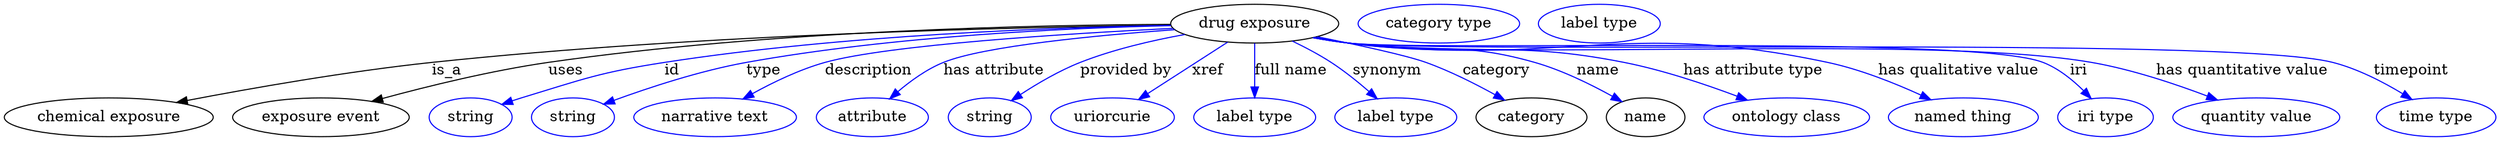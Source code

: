 digraph {
	graph [bb="0,0,2310.1,123"];
	node [label="\N"];
	"drug exposure"	[height=0.5,
		label="drug exposure",
		pos="1157.8,105",
		width=2.1665];
	"chemical exposure"	[height=0.5,
		pos="96.841,18",
		width=2.69];
	"drug exposure" -> "chemical exposure"	[label=is_a,
		lp="410.84,61.5",
		pos="e,159.75,31.731 1080.1,103.48 942.14,101.87 645.58,95.354 396.84,69 318.75,60.727 230.15,45.191 169.6,33.624"];
	"exposure event"	[height=0.5,
		pos="293.84,18",
		width=2.2748];
	"drug exposure" -> "exposure event"	[label=uses,
		lp="520.34,61.5",
		pos="e,340.91,32.784 1079.9,104.35 956.83,103.9 710.34,98.86 503.84,69 451.3,61.403 392.61,46.906 350.67,35.47"];
	id	[color=blue,
		height=0.5,
		label=string,
		pos="431.84,18",
		width=1.0652];
	"drug exposure" -> id	[color=blue,
		label=id,
		lp="617.84,61.5",
		pos="e,460.89,29.778 1079.9,103.48 973.36,101.76 776.54,94.948 610.84,69 551.52,59.711 537.31,53.375 479.84,36 476.75,35.066 473.57,34.053 \
470.38,33.002",
		style=solid];
	type	[color=blue,
		height=0.5,
		label=string,
		pos="526.84,18",
		width=1.0652];
	"drug exposure" -> type	[color=blue,
		label=type,
		lp="701.84,61.5",
		pos="e,555.31,30.304 1079.9,103.33 985.82,101.35 823.03,94.177 685.84,69 643.59,61.247 596.88,45.675 565.09,33.958",
		style=solid];
	description	[color=blue,
		height=0.5,
		label="narrative text",
		pos="658.84,18",
		width=2.0943];
	"drug exposure" -> description	[color=blue,
		label=description,
		lp="799.34,61.5",
		pos="e,684.07,34.97 1081.7,100.72 983.29,95.891 817.56,85.603 758.84,69 735.73,62.464 711.59,50.563 692.82,40.012",
		style=solid];
	"has attribute"	[color=blue,
		height=0.5,
		label=attribute,
		pos="803.84,18",
		width=1.4443];
	"drug exposure" -> "has attribute"	[color=blue,
		label="has attribute",
		lp="915.84,61.5",
		pos="e,819.9,35.363 1083.5,99.479 1011.1,94.271 906.5,84.397 868.84,69 853.64,62.784 838.93,52.015 827.37,42.059",
		style=solid];
	"provided by"	[color=blue,
		height=0.5,
		label=string,
		pos="911.84,18",
		width=1.0652];
	"drug exposure" -> "provided by"	[color=blue,
		label="provided by",
		lp="1038.3,61.5",
		pos="e,931.93,33.507 1093,94.94 1062.8,89.481 1026.8,81.168 995.84,69 976.43,61.364 956.3,49.539 940.62,39.305",
		style=solid];
	xref	[color=blue,
		height=0.5,
		label=uriorcurie,
		pos="1025.8,18",
		width=1.5887];
	"drug exposure" -> xref	[color=blue,
		label=xref,
		lp="1114.3,61.5",
		pos="e,1050,34.554 1132.7,87.812 1111.7,74.29 1081.6,54.908 1058.7,40.158",
		style=solid];
	"full name"	[color=blue,
		height=0.5,
		label="label type",
		pos="1157.8,18",
		width=1.5707];
	"drug exposure" -> "full name"	[color=blue,
		label="full name",
		lp="1191.3,61.5",
		pos="e,1157.8,36.175 1157.8,86.799 1157.8,75.163 1157.8,59.548 1157.8,46.237",
		style=solid];
	synonym	[color=blue,
		height=0.5,
		label="label type",
		pos="1288.8,18",
		width=1.5707];
	"drug exposure" -> synonym	[color=blue,
		label=synonym,
		lp="1280.8,61.5",
		pos="e,1271.6,35.265 1192.7,88.848 1204.5,83.189 1217.5,76.34 1228.8,69 1241.1,61.05 1253.6,50.952 1264.1,41.916",
		style=solid];
	category	[height=0.5,
		pos="1414.8,18",
		width=1.4263];
	"drug exposure" -> category	[color=blue,
		label=category,
		lp="1382.3,61.5",
		pos="e,1389.8,34.007 1215.9,92.823 1253.4,85.308 1298.4,75.605 1316.8,69 1339,61.06 1362.5,49.183 1381,38.998",
		style=solid];
	name	[height=0.5,
		pos="1520.8,18",
		width=1.011];
	"drug exposure" -> name	[color=blue,
		label=name,
		lp="1476.8,61.5",
		pos="e,1498.8,32.489 1213.9,92.288 1224.1,90.358 1234.8,88.501 1244.8,87 1321.3,75.576 1343.5,90.2 1417.8,69 1443.3,61.753 1470.1,48.548 \
1489.9,37.528",
		style=solid];
	"has attribute type"	[color=blue,
		height=0.5,
		label="ontology class",
		pos="1651.8,18",
		width=2.1304];
	"drug exposure" -> "has attribute type"	[color=blue,
		label="has attribute type",
		lp="1620.8,61.5",
		pos="e,1615.3,33.96 1212.9,92.183 1223.5,90.216 1234.5,88.373 1244.8,87 1357.9,72.035 1388.9,91.098 1500.8,69 1536.9,61.886 1576.2,48.673 \
1605.7,37.616",
		style=solid];
	"has qualitative value"	[color=blue,
		height=0.5,
		label="named thing",
		pos="1815.8,18",
		width=1.9318];
	"drug exposure" -> "has qualitative value"	[color=blue,
		label="has qualitative value",
		lp="1811.3,61.5",
		pos="e,1785.7,34.328 1212.4,92.018 1223.1,90.041 1234.3,88.236 1244.8,87 1441.4,63.953 1496.2,110.09 1689.8,69 1719.9,62.617 1752.1,49.725 \
1776.4,38.631",
		style=solid];
	iri	[color=blue,
		height=0.5,
		label="iri type",
		pos="1947.8,18",
		width=1.2277];
	"drug exposure" -> iri	[color=blue,
		label=iri,
		lp="1922.8,61.5",
		pos="e,1934.5,35.365 1211.9,91.998 1222.8,89.996 1234.1,88.187 1244.8,87 1316.1,79.098 1823,94.904 1889.8,69 1904.1,63.488 1917.2,52.871 \
1927.3,42.834",
		style=solid];
	"has quantitative value"	[color=blue,
		height=0.5,
		label="quantity value",
		pos="2087.8,18",
		width=2.1484];
	"drug exposure" -> "has quantitative value"	[color=blue,
		label="has quantitative value",
		lp="2074.8,61.5",
		pos="e,2051.8,34.07 1211.9,91.983 1222.8,89.982 1234.1,88.178 1244.8,87 1397.3,70.234 1783.7,95.097 1934.8,69 1972,62.586 2012.5,49.048 \
2042.5,37.675",
		style=solid];
	timepoint	[color=blue,
		height=0.5,
		label="time type",
		pos="2254.8,18",
		width=1.5346];
	"drug exposure" -> timepoint	[color=blue,
		label=timepoint,
		lp="2231.8,61.5",
		pos="e,2232.4,34.515 1211.9,91.929 1222.8,89.932 1234.1,88.143 1244.8,87 1345.8,76.22 2060.4,94.124 2158.8,69 2181.8,63.142 2205.4,50.934 \
2223.5,40.047",
		style=solid];
	"named thing_category"	[color=blue,
		height=0.5,
		label="category type",
		pos="1328.8,105",
		width=2.0762];
	attribute_name	[color=blue,
		height=0.5,
		label="label type",
		pos="1477.8,105",
		width=1.5707];
}
